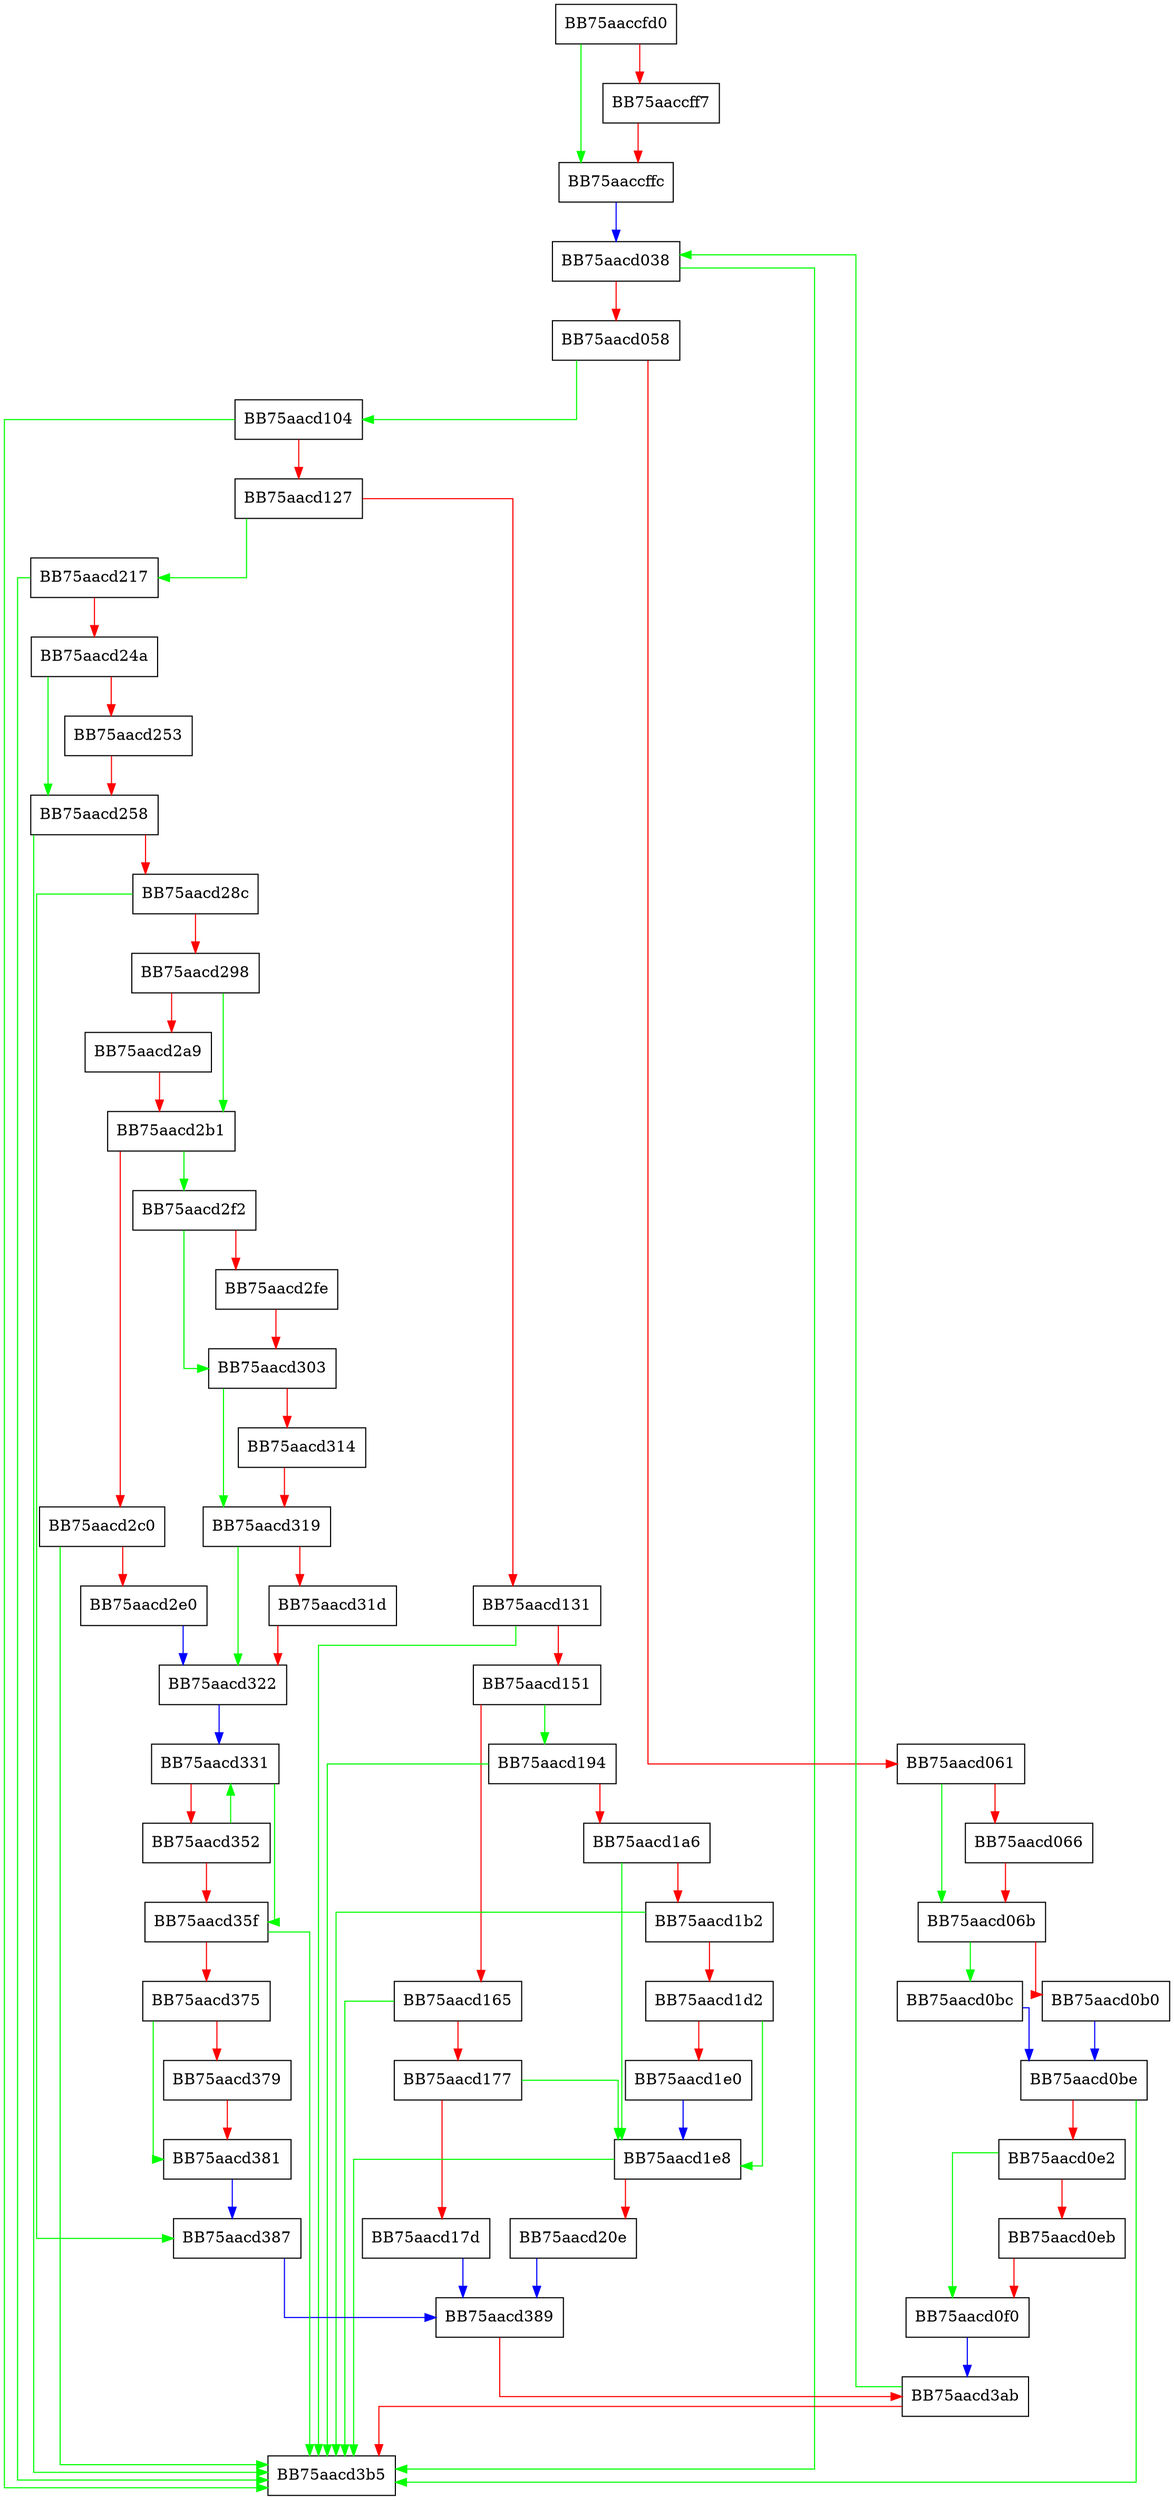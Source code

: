 digraph OnTheFly {
  node [shape="box"];
  graph [splines=ortho];
  BB75aaccfd0 -> BB75aaccffc [color="green"];
  BB75aaccfd0 -> BB75aaccff7 [color="red"];
  BB75aaccff7 -> BB75aaccffc [color="red"];
  BB75aaccffc -> BB75aacd038 [color="blue"];
  BB75aacd038 -> BB75aacd3b5 [color="green"];
  BB75aacd038 -> BB75aacd058 [color="red"];
  BB75aacd058 -> BB75aacd104 [color="green"];
  BB75aacd058 -> BB75aacd061 [color="red"];
  BB75aacd061 -> BB75aacd06b [color="green"];
  BB75aacd061 -> BB75aacd066 [color="red"];
  BB75aacd066 -> BB75aacd06b [color="red"];
  BB75aacd06b -> BB75aacd0bc [color="green"];
  BB75aacd06b -> BB75aacd0b0 [color="red"];
  BB75aacd0b0 -> BB75aacd0be [color="blue"];
  BB75aacd0bc -> BB75aacd0be [color="blue"];
  BB75aacd0be -> BB75aacd3b5 [color="green"];
  BB75aacd0be -> BB75aacd0e2 [color="red"];
  BB75aacd0e2 -> BB75aacd0f0 [color="green"];
  BB75aacd0e2 -> BB75aacd0eb [color="red"];
  BB75aacd0eb -> BB75aacd0f0 [color="red"];
  BB75aacd0f0 -> BB75aacd3ab [color="blue"];
  BB75aacd104 -> BB75aacd3b5 [color="green"];
  BB75aacd104 -> BB75aacd127 [color="red"];
  BB75aacd127 -> BB75aacd217 [color="green"];
  BB75aacd127 -> BB75aacd131 [color="red"];
  BB75aacd131 -> BB75aacd3b5 [color="green"];
  BB75aacd131 -> BB75aacd151 [color="red"];
  BB75aacd151 -> BB75aacd194 [color="green"];
  BB75aacd151 -> BB75aacd165 [color="red"];
  BB75aacd165 -> BB75aacd3b5 [color="green"];
  BB75aacd165 -> BB75aacd177 [color="red"];
  BB75aacd177 -> BB75aacd1e8 [color="green"];
  BB75aacd177 -> BB75aacd17d [color="red"];
  BB75aacd17d -> BB75aacd389 [color="blue"];
  BB75aacd194 -> BB75aacd3b5 [color="green"];
  BB75aacd194 -> BB75aacd1a6 [color="red"];
  BB75aacd1a6 -> BB75aacd1e8 [color="green"];
  BB75aacd1a6 -> BB75aacd1b2 [color="red"];
  BB75aacd1b2 -> BB75aacd3b5 [color="green"];
  BB75aacd1b2 -> BB75aacd1d2 [color="red"];
  BB75aacd1d2 -> BB75aacd1e8 [color="green"];
  BB75aacd1d2 -> BB75aacd1e0 [color="red"];
  BB75aacd1e0 -> BB75aacd1e8 [color="blue"];
  BB75aacd1e8 -> BB75aacd3b5 [color="green"];
  BB75aacd1e8 -> BB75aacd20e [color="red"];
  BB75aacd20e -> BB75aacd389 [color="blue"];
  BB75aacd217 -> BB75aacd3b5 [color="green"];
  BB75aacd217 -> BB75aacd24a [color="red"];
  BB75aacd24a -> BB75aacd258 [color="green"];
  BB75aacd24a -> BB75aacd253 [color="red"];
  BB75aacd253 -> BB75aacd258 [color="red"];
  BB75aacd258 -> BB75aacd3b5 [color="green"];
  BB75aacd258 -> BB75aacd28c [color="red"];
  BB75aacd28c -> BB75aacd387 [color="green"];
  BB75aacd28c -> BB75aacd298 [color="red"];
  BB75aacd298 -> BB75aacd2b1 [color="green"];
  BB75aacd298 -> BB75aacd2a9 [color="red"];
  BB75aacd2a9 -> BB75aacd2b1 [color="red"];
  BB75aacd2b1 -> BB75aacd2f2 [color="green"];
  BB75aacd2b1 -> BB75aacd2c0 [color="red"];
  BB75aacd2c0 -> BB75aacd3b5 [color="green"];
  BB75aacd2c0 -> BB75aacd2e0 [color="red"];
  BB75aacd2e0 -> BB75aacd322 [color="blue"];
  BB75aacd2f2 -> BB75aacd303 [color="green"];
  BB75aacd2f2 -> BB75aacd2fe [color="red"];
  BB75aacd2fe -> BB75aacd303 [color="red"];
  BB75aacd303 -> BB75aacd319 [color="green"];
  BB75aacd303 -> BB75aacd314 [color="red"];
  BB75aacd314 -> BB75aacd319 [color="red"];
  BB75aacd319 -> BB75aacd322 [color="green"];
  BB75aacd319 -> BB75aacd31d [color="red"];
  BB75aacd31d -> BB75aacd322 [color="red"];
  BB75aacd322 -> BB75aacd331 [color="blue"];
  BB75aacd331 -> BB75aacd35f [color="green"];
  BB75aacd331 -> BB75aacd352 [color="red"];
  BB75aacd352 -> BB75aacd331 [color="green"];
  BB75aacd352 -> BB75aacd35f [color="red"];
  BB75aacd35f -> BB75aacd3b5 [color="green"];
  BB75aacd35f -> BB75aacd375 [color="red"];
  BB75aacd375 -> BB75aacd381 [color="green"];
  BB75aacd375 -> BB75aacd379 [color="red"];
  BB75aacd379 -> BB75aacd381 [color="red"];
  BB75aacd381 -> BB75aacd387 [color="blue"];
  BB75aacd387 -> BB75aacd389 [color="blue"];
  BB75aacd389 -> BB75aacd3ab [color="red"];
  BB75aacd3ab -> BB75aacd038 [color="green"];
  BB75aacd3ab -> BB75aacd3b5 [color="red"];
}